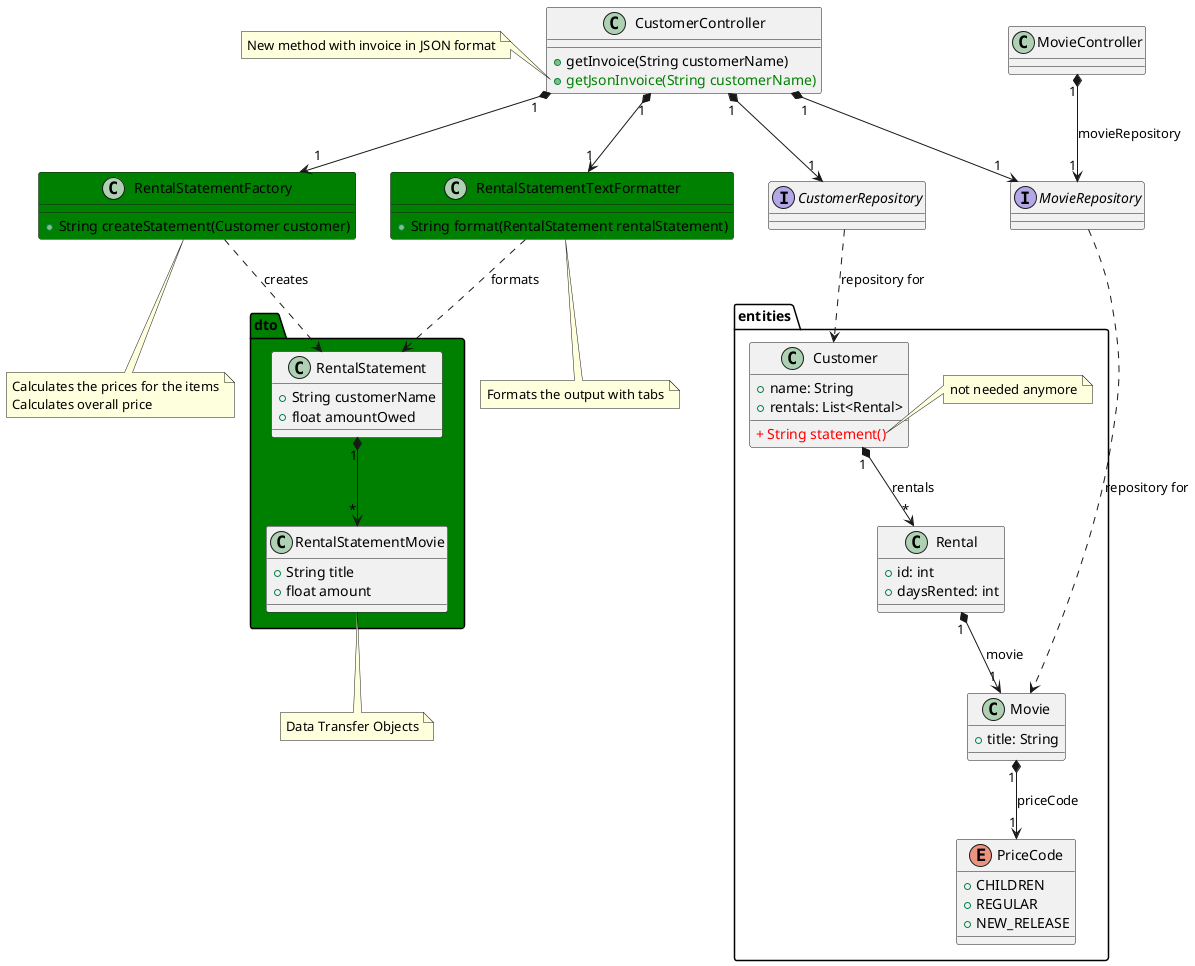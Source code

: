 @startuml

class CustomerController {
    + getInvoice(String customerName)
    + <color:green>getJsonInvoice(String customerName)
}

note left of CustomerController::getJsonInvoice
    New method with invoice in JSON format
endnote


class MovieController {
}

interface CustomerRepository

interface MovieRepository

class RentalStatementFactory #green {
    + String createStatement(Customer customer)
}

note bottom
    Calculates the prices for the items
    Calculates overall price
endnote

class RentalStatementTextFormatter #green {
    + String format(RentalStatement rentalStatement)
}

note bottom
    Formats the output with tabs
endnote

package entities {

    class Customer {
      + name: String
      + rentals: List<Rental>
      
      <color:red>+ String statement()
    }
    
    note right of Customer::statement
        not needed anymore
    endnote
    
    class Movie {
      + title: String
    }
    
    enum PriceCode {
      + CHILDREN 
      + REGULAR 
      + NEW_RELEASE 
    }
    
    class Rental {
      + id: int
      + daysRented: int
    }

    Customer "1" *--> "*" Rental : rentals
    Rental "1" *--> "1" Movie : movie
    Movie "1" *--> "1" PriceCode : priceCode
}

package dto #green {
    class RentalStatement {
        + String customerName
        + float amountOwed
    }
    
    class RentalStatementMovie {
        + String title
        + float amount
    }
    
    RentalStatement "1" *--> "*" RentalStatementMovie
}

note bottom: Data Transfer Objects

CustomerController "1" *--> "1" CustomerRepository
CustomerController "1" *--> "1" MovieRepository
CustomerController "1" *--> "1" RentalStatementFactory
CustomerController "1" *--> "1" RentalStatementTextFormatter

CustomerRepository -[dashed]-> Customer : repository for

MovieController "1" *--> "1" MovieRepository: movieRepository

MovieRepository -[dashed]-> Movie: repository for

RentalStatementFactory -[dashed]-> RentalStatement : creates
RentalStatementTextFormatter -[dashed]-> RentalStatement : formats

@enduml
